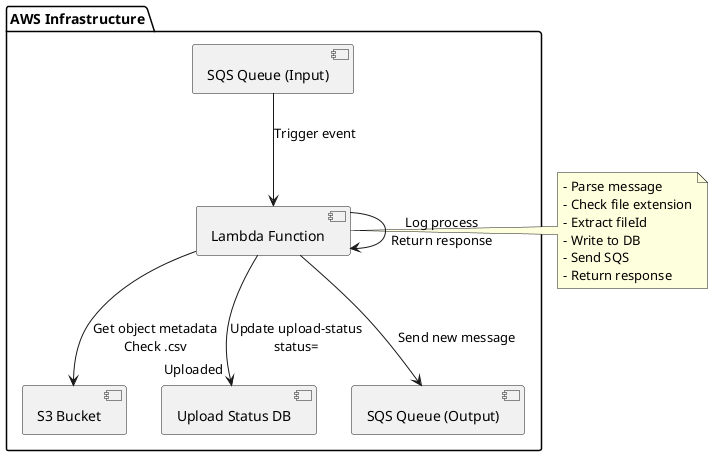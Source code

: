 @startuml
package "AWS Infrastructure" {
    
    [SQS Queue (Input)] as SQSIn
    [Lambda Function] as Lambda
    [S3 Bucket] as S3
    [Upload Status DB] as DB
    [SQS Queue (Output)] as SQSOut
}

SQSIn --> Lambda : Trigger event
Lambda --> S3 : Get object metadata\nCheck .csv
Lambda --> DB : Update upload-status\nstatus="Uploaded"
Lambda --> SQSOut : Send new message
Lambda --> Lambda : Log process\nReturn response

note right of Lambda
  - Parse message
  - Check file extension
  - Extract fileId
  - Write to DB
  - Send SQS
  - Return response
end note

@enduml
